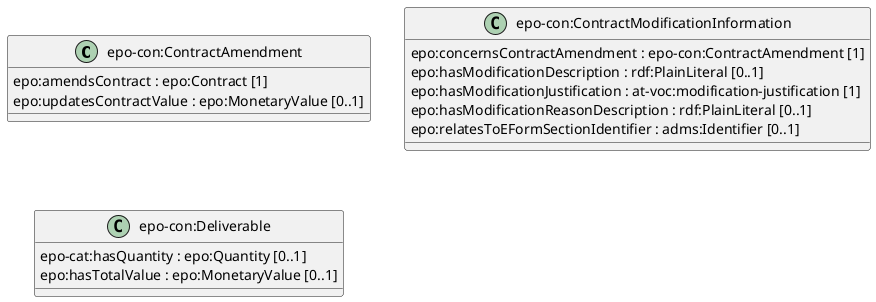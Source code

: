 
@startuml
class "epo-con:ContractAmendment" {
  epo:amendsContract : epo:Contract [1]
  epo:updatesContractValue : epo:MonetaryValue [0..1]
}

class "epo-con:ContractModificationInformation" {
  epo:concernsContractAmendment : epo-con:ContractAmendment [1]
  epo:hasModificationDescription : rdf:PlainLiteral [0..1]
  epo:hasModificationJustification : at-voc:modification-justification [1]
  epo:hasModificationReasonDescription : rdf:PlainLiteral [0..1]
  epo:relatesToEFormSectionIdentifier : adms:Identifier [0..1]
}

class "epo-con:Deliverable" {
  epo-cat:hasQuantity : epo:Quantity [0..1]
  epo:hasTotalValue : epo:MonetaryValue [0..1]
}

@enduml

